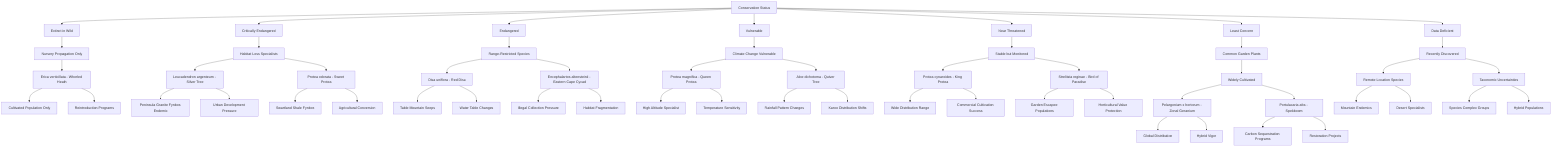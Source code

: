 %% CONSERVATION STATUS TREE
graph TD
    CS[Conservation Status] --> CS1[Extinct in Wild]
    CS --> CS2[Critically Endangered]
    CS --> CS3[Endangered]
    CS --> CS4[Vulnerable]
    CS --> CS5[Near Threatened]
    CS --> CS6[Least Concern]
    CS --> CS7[Data Deficient]
    
    CS1 --> CS1a[Nursery Propagation Only]
    CS1a --> CS1a1[Erica verticillata - Whorled Heath]
    CS1a1 --> CS1a1a[Cultivated Population Only]
    CS1a1 --> CS1a1b[Reintroduction Programs]
    
    CS2 --> CS2a[Habitat Loss Specialists]
    CS2a --> CS2a1[Leucadendron argenteum - Silver Tree]
    CS2a1 --> CS2a1a[Peninsula Granite Fynbos Endemic]
    CS2a1 --> CS2a1b[Urban Development Pressure]
    CS2a --> CS2a2[Protea odorata - Sweet Protea]
    CS2a2 --> CS2a2a[Swartland Shale Fynbos]
    CS2a2 --> CS2a2b[Agricultural Conversion]
    
    CS3 --> CS3a[Range-Restricted Species]
    CS3a --> CS3a1[Disa uniflora - Red Disa]
    CS3a1 --> CS3a1a[Table Mountain Seeps]
    CS3a1 --> CS3a1b[Water Table Changes]
    CS3a --> CS3a2[Encephalartos altensteinii - Eastern Cape Cycad]
    CS3a2 --> CS3a2a[Illegal Collection Pressure]
    CS3a2 --> CS3a2b[Habitat Fragmentation]
    
    CS4 --> CS4a[Climate Change Vulnerable]
    CS4a --> CS4a1[Protea magnifica - Queen Protea]
    CS4a1 --> CS4a1a[High Altitude Specialist]
    CS4a1 --> CS4a1b[Temperature Sensitivity]
    CS4a --> CS4a2[Aloe dichotoma - Quiver Tree]
    CS4a2 --> CS4a2a[Rainfall Pattern Changes]
    CS4a2 --> CS4a2b[Karoo Distribution Shifts]
    
    CS5 --> CS5a[Stable but Monitored]
    CS5a --> CS5a1[Protea cynaroides - King Protea]
    CS5a1 --> CS5a1a[Wide Distribution Range]
    CS5a1 --> CS5a1b[Commercial Cultivation Success]
    CS5a --> CS5a2[Strelitzia reginae - Bird of Paradise]
    CS5a2 --> CS5a2a[Garden Escapee Populations]
    CS5a2 --> CS5a2b[Horticultural Value Protection]
    
    CS6 --> CS6a[Common Garden Plants]
    CS6a --> CS6a1[Widely Cultivated]
    CS6a1 --> CS6a1a[Pelargonium x hortorum - Zonal Geranium]
    CS6a1a --> CS6a1a1[Global Distribution]
    CS6a1a --> CS6a1a2[Hybrid Vigor]
    CS6a1 --> CS6a1b[Portulacaria afra - Spekboom]
    CS6a1b --> CS6a1b1[Carbon Sequestration Programs]
    CS6a1b --> CS6a1b2[Restoration Projects]
    
    CS7 --> CS7a[Recently Discovered]
    CS7a --> CS7a1[Remote Location Species]
    CS7a1 --> CS7a1a[Mountain Endemics]
    CS7a1 --> CS7a1b[Desert Specialists]
    CS7a --> CS7a2[Taxonomic Uncertainties]
    CS7a2 --> CS7a2a[Species Complex Groups]
    CS7a2 --> CS7a2b[Hybrid Populations]